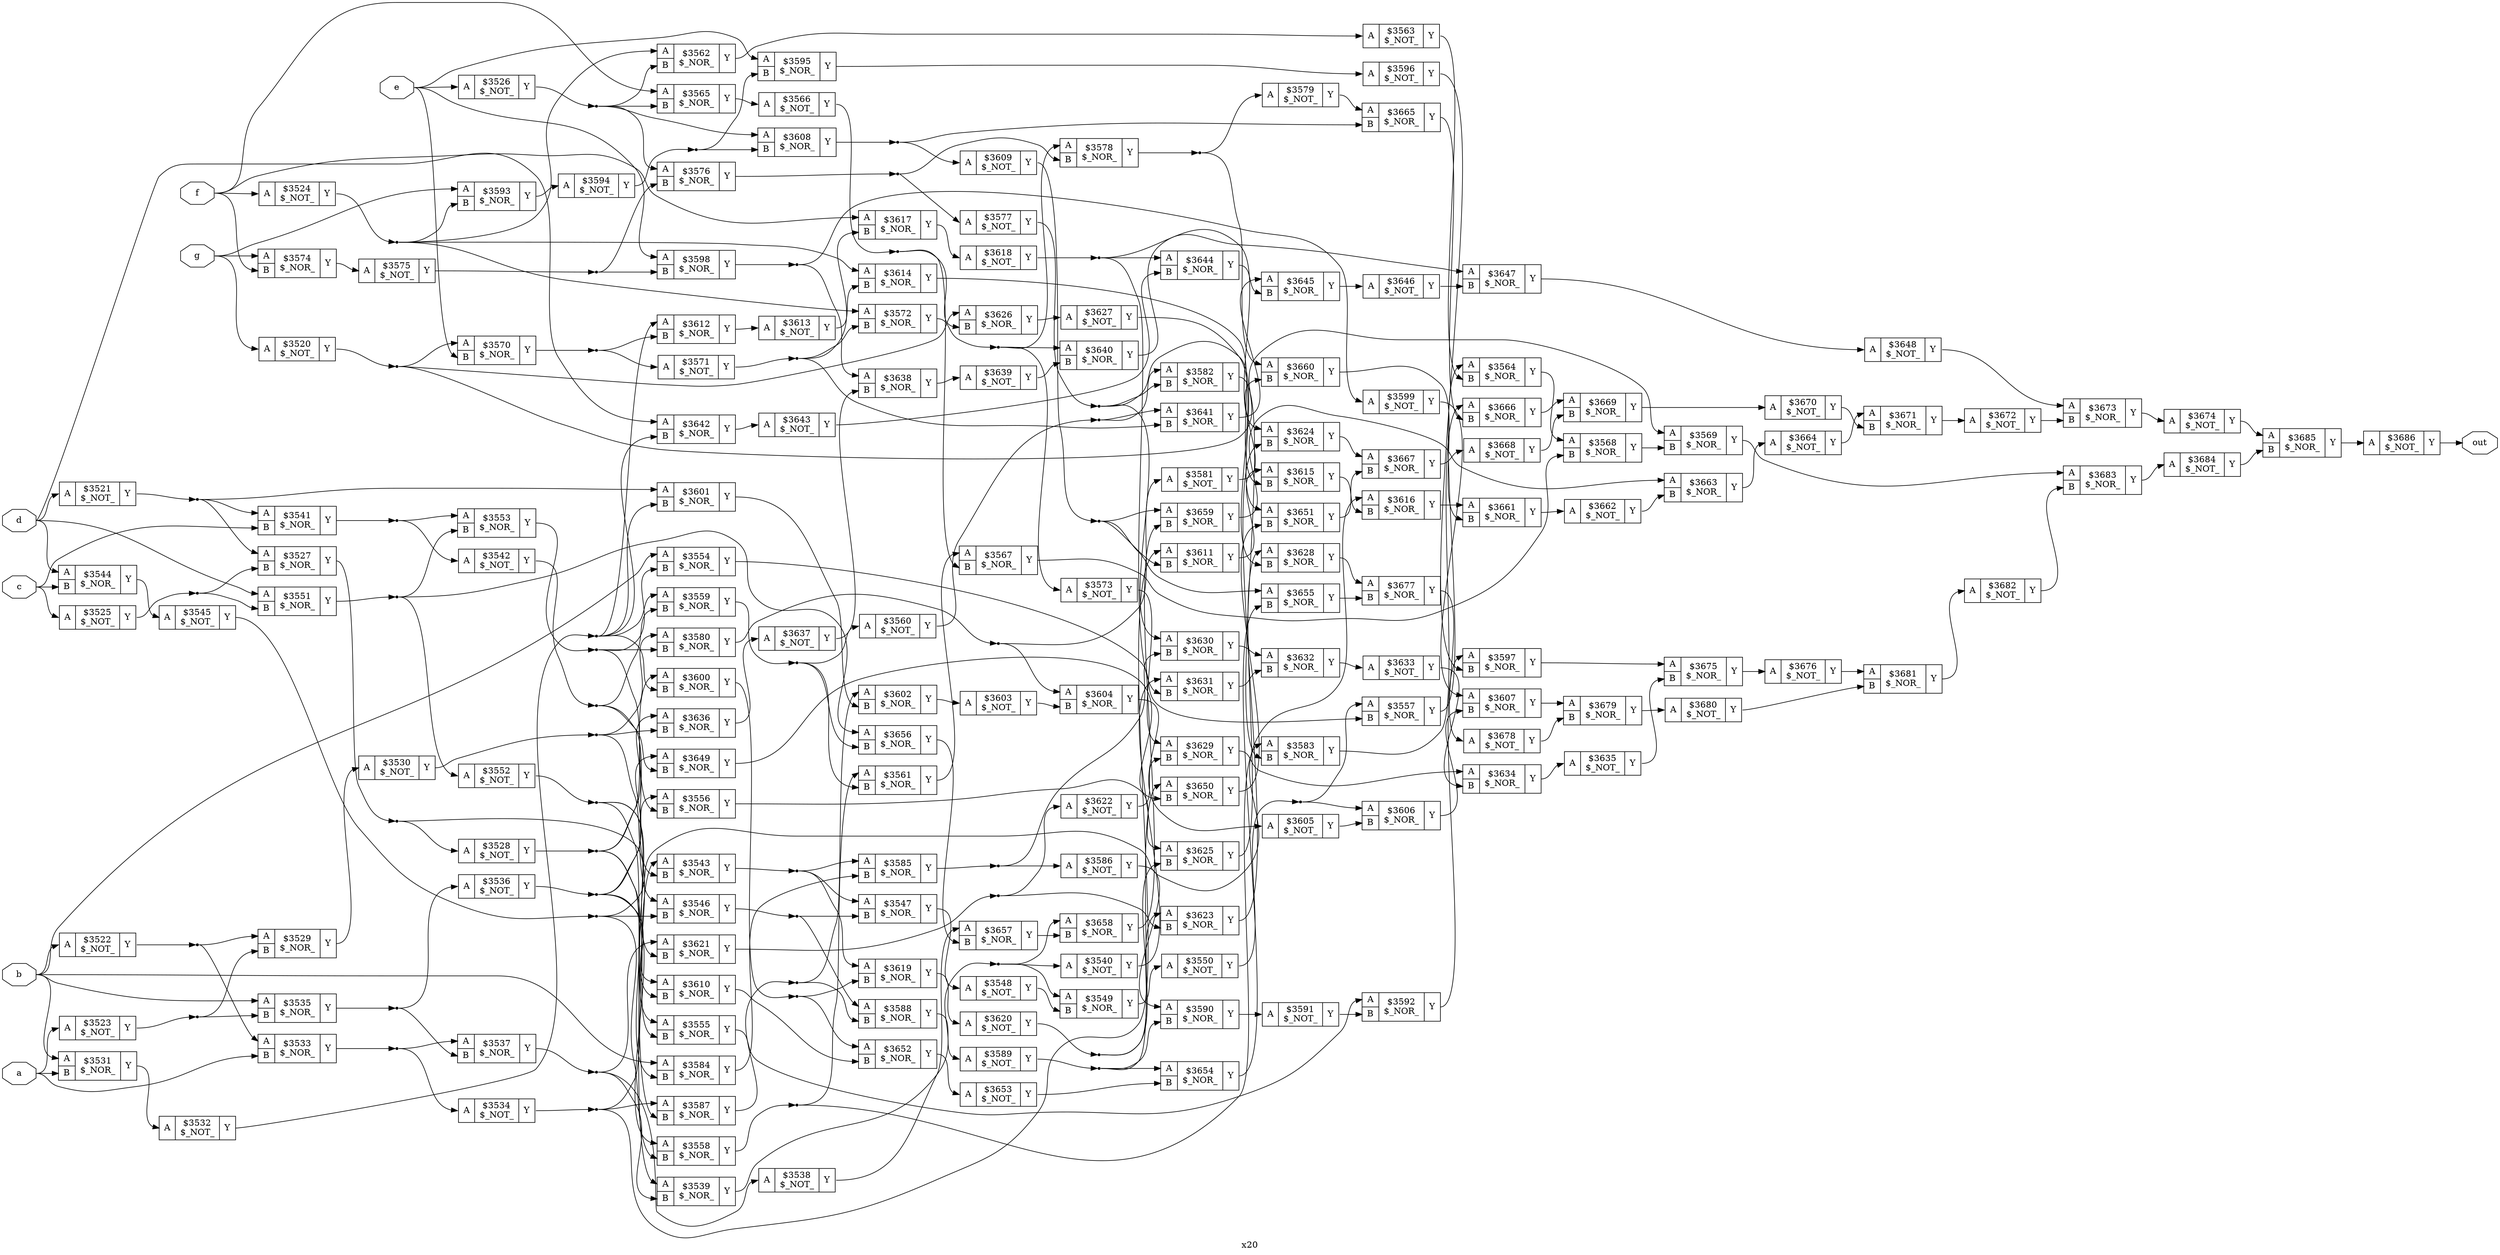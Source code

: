 digraph "x20" {
label="x20";
rankdir="LR";
remincross=true;
n167 [ shape=octagon, label="a", color="black", fontcolor="black" ];
n168 [ shape=octagon, label="b", color="black", fontcolor="black" ];
n169 [ shape=octagon, label="c", color="black", fontcolor="black" ];
n170 [ shape=octagon, label="d", color="black", fontcolor="black" ];
n171 [ shape=octagon, label="e", color="black", fontcolor="black" ];
n172 [ shape=octagon, label="f", color="black", fontcolor="black" ];
n173 [ shape=octagon, label="g", color="black", fontcolor="black" ];
n174 [ shape=octagon, label="out", color="black", fontcolor="black" ];
c177 [ shape=record, label="{{<p175> A}|$3520\n$_NOT_|{<p176> Y}}" ];
c178 [ shape=record, label="{{<p175> A}|$3521\n$_NOT_|{<p176> Y}}" ];
c179 [ shape=record, label="{{<p175> A}|$3522\n$_NOT_|{<p176> Y}}" ];
c180 [ shape=record, label="{{<p175> A}|$3523\n$_NOT_|{<p176> Y}}" ];
c181 [ shape=record, label="{{<p175> A}|$3524\n$_NOT_|{<p176> Y}}" ];
c182 [ shape=record, label="{{<p175> A}|$3525\n$_NOT_|{<p176> Y}}" ];
c183 [ shape=record, label="{{<p175> A}|$3526\n$_NOT_|{<p176> Y}}" ];
c185 [ shape=record, label="{{<p175> A|<p184> B}|$3527\n$_NOR_|{<p176> Y}}" ];
c186 [ shape=record, label="{{<p175> A}|$3528\n$_NOT_|{<p176> Y}}" ];
c187 [ shape=record, label="{{<p175> A|<p184> B}|$3529\n$_NOR_|{<p176> Y}}" ];
c188 [ shape=record, label="{{<p175> A}|$3530\n$_NOT_|{<p176> Y}}" ];
c189 [ shape=record, label="{{<p175> A|<p184> B}|$3531\n$_NOR_|{<p176> Y}}" ];
c190 [ shape=record, label="{{<p175> A}|$3532\n$_NOT_|{<p176> Y}}" ];
c191 [ shape=record, label="{{<p175> A|<p184> B}|$3533\n$_NOR_|{<p176> Y}}" ];
c192 [ shape=record, label="{{<p175> A}|$3534\n$_NOT_|{<p176> Y}}" ];
c193 [ shape=record, label="{{<p175> A|<p184> B}|$3535\n$_NOR_|{<p176> Y}}" ];
c194 [ shape=record, label="{{<p175> A}|$3536\n$_NOT_|{<p176> Y}}" ];
c195 [ shape=record, label="{{<p175> A|<p184> B}|$3537\n$_NOR_|{<p176> Y}}" ];
c196 [ shape=record, label="{{<p175> A}|$3538\n$_NOT_|{<p176> Y}}" ];
c197 [ shape=record, label="{{<p175> A|<p184> B}|$3539\n$_NOR_|{<p176> Y}}" ];
c198 [ shape=record, label="{{<p175> A}|$3540\n$_NOT_|{<p176> Y}}" ];
c199 [ shape=record, label="{{<p175> A|<p184> B}|$3541\n$_NOR_|{<p176> Y}}" ];
c200 [ shape=record, label="{{<p175> A}|$3542\n$_NOT_|{<p176> Y}}" ];
c201 [ shape=record, label="{{<p175> A|<p184> B}|$3543\n$_NOR_|{<p176> Y}}" ];
c202 [ shape=record, label="{{<p175> A|<p184> B}|$3544\n$_NOR_|{<p176> Y}}" ];
c203 [ shape=record, label="{{<p175> A}|$3545\n$_NOT_|{<p176> Y}}" ];
c204 [ shape=record, label="{{<p175> A|<p184> B}|$3546\n$_NOR_|{<p176> Y}}" ];
c205 [ shape=record, label="{{<p175> A|<p184> B}|$3547\n$_NOR_|{<p176> Y}}" ];
c206 [ shape=record, label="{{<p175> A}|$3548\n$_NOT_|{<p176> Y}}" ];
c207 [ shape=record, label="{{<p175> A|<p184> B}|$3549\n$_NOR_|{<p176> Y}}" ];
c208 [ shape=record, label="{{<p175> A}|$3550\n$_NOT_|{<p176> Y}}" ];
c209 [ shape=record, label="{{<p175> A|<p184> B}|$3551\n$_NOR_|{<p176> Y}}" ];
c210 [ shape=record, label="{{<p175> A}|$3552\n$_NOT_|{<p176> Y}}" ];
c211 [ shape=record, label="{{<p175> A|<p184> B}|$3553\n$_NOR_|{<p176> Y}}" ];
c212 [ shape=record, label="{{<p175> A|<p184> B}|$3554\n$_NOR_|{<p176> Y}}" ];
c213 [ shape=record, label="{{<p175> A|<p184> B}|$3555\n$_NOR_|{<p176> Y}}" ];
c214 [ shape=record, label="{{<p175> A|<p184> B}|$3556\n$_NOR_|{<p176> Y}}" ];
c215 [ shape=record, label="{{<p175> A|<p184> B}|$3557\n$_NOR_|{<p176> Y}}" ];
c216 [ shape=record, label="{{<p175> A|<p184> B}|$3558\n$_NOR_|{<p176> Y}}" ];
c217 [ shape=record, label="{{<p175> A|<p184> B}|$3559\n$_NOR_|{<p176> Y}}" ];
c218 [ shape=record, label="{{<p175> A}|$3560\n$_NOT_|{<p176> Y}}" ];
c219 [ shape=record, label="{{<p175> A|<p184> B}|$3561\n$_NOR_|{<p176> Y}}" ];
c220 [ shape=record, label="{{<p175> A|<p184> B}|$3562\n$_NOR_|{<p176> Y}}" ];
c221 [ shape=record, label="{{<p175> A}|$3563\n$_NOT_|{<p176> Y}}" ];
c222 [ shape=record, label="{{<p175> A|<p184> B}|$3564\n$_NOR_|{<p176> Y}}" ];
c223 [ shape=record, label="{{<p175> A|<p184> B}|$3565\n$_NOR_|{<p176> Y}}" ];
c224 [ shape=record, label="{{<p175> A}|$3566\n$_NOT_|{<p176> Y}}" ];
c225 [ shape=record, label="{{<p175> A|<p184> B}|$3567\n$_NOR_|{<p176> Y}}" ];
c226 [ shape=record, label="{{<p175> A|<p184> B}|$3568\n$_NOR_|{<p176> Y}}" ];
c227 [ shape=record, label="{{<p175> A|<p184> B}|$3569\n$_NOR_|{<p176> Y}}" ];
c228 [ shape=record, label="{{<p175> A|<p184> B}|$3570\n$_NOR_|{<p176> Y}}" ];
c229 [ shape=record, label="{{<p175> A}|$3571\n$_NOT_|{<p176> Y}}" ];
c230 [ shape=record, label="{{<p175> A|<p184> B}|$3572\n$_NOR_|{<p176> Y}}" ];
c231 [ shape=record, label="{{<p175> A}|$3573\n$_NOT_|{<p176> Y}}" ];
c232 [ shape=record, label="{{<p175> A|<p184> B}|$3574\n$_NOR_|{<p176> Y}}" ];
c233 [ shape=record, label="{{<p175> A}|$3575\n$_NOT_|{<p176> Y}}" ];
c234 [ shape=record, label="{{<p175> A|<p184> B}|$3576\n$_NOR_|{<p176> Y}}" ];
c235 [ shape=record, label="{{<p175> A}|$3577\n$_NOT_|{<p176> Y}}" ];
c236 [ shape=record, label="{{<p175> A|<p184> B}|$3578\n$_NOR_|{<p176> Y}}" ];
c237 [ shape=record, label="{{<p175> A}|$3579\n$_NOT_|{<p176> Y}}" ];
c238 [ shape=record, label="{{<p175> A|<p184> B}|$3580\n$_NOR_|{<p176> Y}}" ];
c239 [ shape=record, label="{{<p175> A}|$3581\n$_NOT_|{<p176> Y}}" ];
c240 [ shape=record, label="{{<p175> A|<p184> B}|$3582\n$_NOR_|{<p176> Y}}" ];
c241 [ shape=record, label="{{<p175> A|<p184> B}|$3583\n$_NOR_|{<p176> Y}}" ];
c242 [ shape=record, label="{{<p175> A|<p184> B}|$3584\n$_NOR_|{<p176> Y}}" ];
c243 [ shape=record, label="{{<p175> A|<p184> B}|$3585\n$_NOR_|{<p176> Y}}" ];
c244 [ shape=record, label="{{<p175> A}|$3586\n$_NOT_|{<p176> Y}}" ];
c245 [ shape=record, label="{{<p175> A|<p184> B}|$3587\n$_NOR_|{<p176> Y}}" ];
c246 [ shape=record, label="{{<p175> A|<p184> B}|$3588\n$_NOR_|{<p176> Y}}" ];
c247 [ shape=record, label="{{<p175> A}|$3589\n$_NOT_|{<p176> Y}}" ];
c248 [ shape=record, label="{{<p175> A|<p184> B}|$3590\n$_NOR_|{<p176> Y}}" ];
c249 [ shape=record, label="{{<p175> A}|$3591\n$_NOT_|{<p176> Y}}" ];
c250 [ shape=record, label="{{<p175> A|<p184> B}|$3592\n$_NOR_|{<p176> Y}}" ];
c251 [ shape=record, label="{{<p175> A|<p184> B}|$3593\n$_NOR_|{<p176> Y}}" ];
c252 [ shape=record, label="{{<p175> A}|$3594\n$_NOT_|{<p176> Y}}" ];
c253 [ shape=record, label="{{<p175> A|<p184> B}|$3595\n$_NOR_|{<p176> Y}}" ];
c254 [ shape=record, label="{{<p175> A}|$3596\n$_NOT_|{<p176> Y}}" ];
c255 [ shape=record, label="{{<p175> A|<p184> B}|$3597\n$_NOR_|{<p176> Y}}" ];
c256 [ shape=record, label="{{<p175> A|<p184> B}|$3598\n$_NOR_|{<p176> Y}}" ];
c257 [ shape=record, label="{{<p175> A}|$3599\n$_NOT_|{<p176> Y}}" ];
c258 [ shape=record, label="{{<p175> A|<p184> B}|$3600\n$_NOR_|{<p176> Y}}" ];
c259 [ shape=record, label="{{<p175> A|<p184> B}|$3601\n$_NOR_|{<p176> Y}}" ];
c260 [ shape=record, label="{{<p175> A|<p184> B}|$3602\n$_NOR_|{<p176> Y}}" ];
c261 [ shape=record, label="{{<p175> A}|$3603\n$_NOT_|{<p176> Y}}" ];
c262 [ shape=record, label="{{<p175> A|<p184> B}|$3604\n$_NOR_|{<p176> Y}}" ];
c263 [ shape=record, label="{{<p175> A}|$3605\n$_NOT_|{<p176> Y}}" ];
c264 [ shape=record, label="{{<p175> A|<p184> B}|$3606\n$_NOR_|{<p176> Y}}" ];
c265 [ shape=record, label="{{<p175> A|<p184> B}|$3607\n$_NOR_|{<p176> Y}}" ];
c266 [ shape=record, label="{{<p175> A|<p184> B}|$3608\n$_NOR_|{<p176> Y}}" ];
c267 [ shape=record, label="{{<p175> A}|$3609\n$_NOT_|{<p176> Y}}" ];
c268 [ shape=record, label="{{<p175> A|<p184> B}|$3610\n$_NOR_|{<p176> Y}}" ];
c269 [ shape=record, label="{{<p175> A|<p184> B}|$3611\n$_NOR_|{<p176> Y}}" ];
c270 [ shape=record, label="{{<p175> A|<p184> B}|$3612\n$_NOR_|{<p176> Y}}" ];
c271 [ shape=record, label="{{<p175> A}|$3613\n$_NOT_|{<p176> Y}}" ];
c272 [ shape=record, label="{{<p175> A|<p184> B}|$3614\n$_NOR_|{<p176> Y}}" ];
c273 [ shape=record, label="{{<p175> A|<p184> B}|$3615\n$_NOR_|{<p176> Y}}" ];
c274 [ shape=record, label="{{<p175> A|<p184> B}|$3616\n$_NOR_|{<p176> Y}}" ];
c275 [ shape=record, label="{{<p175> A|<p184> B}|$3617\n$_NOR_|{<p176> Y}}" ];
c276 [ shape=record, label="{{<p175> A}|$3618\n$_NOT_|{<p176> Y}}" ];
c277 [ shape=record, label="{{<p175> A|<p184> B}|$3619\n$_NOR_|{<p176> Y}}" ];
c278 [ shape=record, label="{{<p175> A}|$3620\n$_NOT_|{<p176> Y}}" ];
c279 [ shape=record, label="{{<p175> A|<p184> B}|$3621\n$_NOR_|{<p176> Y}}" ];
c280 [ shape=record, label="{{<p175> A}|$3622\n$_NOT_|{<p176> Y}}" ];
c281 [ shape=record, label="{{<p175> A|<p184> B}|$3623\n$_NOR_|{<p176> Y}}" ];
c282 [ shape=record, label="{{<p175> A|<p184> B}|$3624\n$_NOR_|{<p176> Y}}" ];
c283 [ shape=record, label="{{<p175> A|<p184> B}|$3625\n$_NOR_|{<p176> Y}}" ];
c284 [ shape=record, label="{{<p175> A|<p184> B}|$3626\n$_NOR_|{<p176> Y}}" ];
c285 [ shape=record, label="{{<p175> A}|$3627\n$_NOT_|{<p176> Y}}" ];
c286 [ shape=record, label="{{<p175> A|<p184> B}|$3628\n$_NOR_|{<p176> Y}}" ];
c287 [ shape=record, label="{{<p175> A|<p184> B}|$3629\n$_NOR_|{<p176> Y}}" ];
c288 [ shape=record, label="{{<p175> A|<p184> B}|$3630\n$_NOR_|{<p176> Y}}" ];
c289 [ shape=record, label="{{<p175> A|<p184> B}|$3631\n$_NOR_|{<p176> Y}}" ];
c290 [ shape=record, label="{{<p175> A|<p184> B}|$3632\n$_NOR_|{<p176> Y}}" ];
c291 [ shape=record, label="{{<p175> A}|$3633\n$_NOT_|{<p176> Y}}" ];
c292 [ shape=record, label="{{<p175> A|<p184> B}|$3634\n$_NOR_|{<p176> Y}}" ];
c293 [ shape=record, label="{{<p175> A}|$3635\n$_NOT_|{<p176> Y}}" ];
c294 [ shape=record, label="{{<p175> A|<p184> B}|$3636\n$_NOR_|{<p176> Y}}" ];
c295 [ shape=record, label="{{<p175> A}|$3637\n$_NOT_|{<p176> Y}}" ];
c296 [ shape=record, label="{{<p175> A|<p184> B}|$3638\n$_NOR_|{<p176> Y}}" ];
c297 [ shape=record, label="{{<p175> A}|$3639\n$_NOT_|{<p176> Y}}" ];
c298 [ shape=record, label="{{<p175> A|<p184> B}|$3640\n$_NOR_|{<p176> Y}}" ];
c299 [ shape=record, label="{{<p175> A|<p184> B}|$3641\n$_NOR_|{<p176> Y}}" ];
c300 [ shape=record, label="{{<p175> A|<p184> B}|$3642\n$_NOR_|{<p176> Y}}" ];
c301 [ shape=record, label="{{<p175> A}|$3643\n$_NOT_|{<p176> Y}}" ];
c302 [ shape=record, label="{{<p175> A|<p184> B}|$3644\n$_NOR_|{<p176> Y}}" ];
c303 [ shape=record, label="{{<p175> A|<p184> B}|$3645\n$_NOR_|{<p176> Y}}" ];
c304 [ shape=record, label="{{<p175> A}|$3646\n$_NOT_|{<p176> Y}}" ];
c305 [ shape=record, label="{{<p175> A|<p184> B}|$3647\n$_NOR_|{<p176> Y}}" ];
c306 [ shape=record, label="{{<p175> A}|$3648\n$_NOT_|{<p176> Y}}" ];
c307 [ shape=record, label="{{<p175> A|<p184> B}|$3649\n$_NOR_|{<p176> Y}}" ];
c308 [ shape=record, label="{{<p175> A|<p184> B}|$3650\n$_NOR_|{<p176> Y}}" ];
c309 [ shape=record, label="{{<p175> A|<p184> B}|$3651\n$_NOR_|{<p176> Y}}" ];
c310 [ shape=record, label="{{<p175> A|<p184> B}|$3652\n$_NOR_|{<p176> Y}}" ];
c311 [ shape=record, label="{{<p175> A}|$3653\n$_NOT_|{<p176> Y}}" ];
c312 [ shape=record, label="{{<p175> A|<p184> B}|$3654\n$_NOR_|{<p176> Y}}" ];
c313 [ shape=record, label="{{<p175> A|<p184> B}|$3655\n$_NOR_|{<p176> Y}}" ];
c314 [ shape=record, label="{{<p175> A|<p184> B}|$3656\n$_NOR_|{<p176> Y}}" ];
c315 [ shape=record, label="{{<p175> A|<p184> B}|$3657\n$_NOR_|{<p176> Y}}" ];
c316 [ shape=record, label="{{<p175> A|<p184> B}|$3658\n$_NOR_|{<p176> Y}}" ];
c317 [ shape=record, label="{{<p175> A|<p184> B}|$3659\n$_NOR_|{<p176> Y}}" ];
c318 [ shape=record, label="{{<p175> A|<p184> B}|$3660\n$_NOR_|{<p176> Y}}" ];
c319 [ shape=record, label="{{<p175> A|<p184> B}|$3661\n$_NOR_|{<p176> Y}}" ];
c320 [ shape=record, label="{{<p175> A}|$3662\n$_NOT_|{<p176> Y}}" ];
c321 [ shape=record, label="{{<p175> A|<p184> B}|$3663\n$_NOR_|{<p176> Y}}" ];
c322 [ shape=record, label="{{<p175> A}|$3664\n$_NOT_|{<p176> Y}}" ];
c323 [ shape=record, label="{{<p175> A|<p184> B}|$3665\n$_NOR_|{<p176> Y}}" ];
c324 [ shape=record, label="{{<p175> A|<p184> B}|$3666\n$_NOR_|{<p176> Y}}" ];
c325 [ shape=record, label="{{<p175> A|<p184> B}|$3667\n$_NOR_|{<p176> Y}}" ];
c326 [ shape=record, label="{{<p175> A}|$3668\n$_NOT_|{<p176> Y}}" ];
c327 [ shape=record, label="{{<p175> A|<p184> B}|$3669\n$_NOR_|{<p176> Y}}" ];
c328 [ shape=record, label="{{<p175> A}|$3670\n$_NOT_|{<p176> Y}}" ];
c329 [ shape=record, label="{{<p175> A|<p184> B}|$3671\n$_NOR_|{<p176> Y}}" ];
c330 [ shape=record, label="{{<p175> A}|$3672\n$_NOT_|{<p176> Y}}" ];
c331 [ shape=record, label="{{<p175> A|<p184> B}|$3673\n$_NOR_|{<p176> Y}}" ];
c332 [ shape=record, label="{{<p175> A}|$3674\n$_NOT_|{<p176> Y}}" ];
c333 [ shape=record, label="{{<p175> A|<p184> B}|$3675\n$_NOR_|{<p176> Y}}" ];
c334 [ shape=record, label="{{<p175> A}|$3676\n$_NOT_|{<p176> Y}}" ];
c335 [ shape=record, label="{{<p175> A|<p184> B}|$3677\n$_NOR_|{<p176> Y}}" ];
c336 [ shape=record, label="{{<p175> A}|$3678\n$_NOT_|{<p176> Y}}" ];
c337 [ shape=record, label="{{<p175> A|<p184> B}|$3679\n$_NOR_|{<p176> Y}}" ];
c338 [ shape=record, label="{{<p175> A}|$3680\n$_NOT_|{<p176> Y}}" ];
c339 [ shape=record, label="{{<p175> A|<p184> B}|$3681\n$_NOR_|{<p176> Y}}" ];
c340 [ shape=record, label="{{<p175> A}|$3682\n$_NOT_|{<p176> Y}}" ];
c341 [ shape=record, label="{{<p175> A|<p184> B}|$3683\n$_NOR_|{<p176> Y}}" ];
c342 [ shape=record, label="{{<p175> A}|$3684\n$_NOT_|{<p176> Y}}" ];
c343 [ shape=record, label="{{<p175> A|<p184> B}|$3685\n$_NOR_|{<p176> Y}}" ];
c344 [ shape=record, label="{{<p175> A}|$3686\n$_NOT_|{<p176> Y}}" ];
c269:p176:e -> c273:p175:w [color="black", label=""];
n10 [ shape=point ];
c278:p176:e -> n10:w [color="black", label=""];
n10:e -> c281:p175:w [color="black", label=""];
n10:e -> c283:p184:w [color="black", label=""];
n100 [ shape=point ];
c203:p176:e -> n100:w [color="black", label=""];
n100:e -> c204:p184:w [color="black", label=""];
n100:e -> c216:p184:w [color="black", label=""];
n100:e -> c274:p175:w [color="black", label=""];
n101 [ shape=point ];
c204:p176:e -> n101:w [color="black", label=""];
n101:e -> c205:p184:w [color="black", label=""];
n101:e -> c246:p175:w [color="black", label=""];
c205:p176:e -> c206:p175:w [color="black", label=""];
c206:p176:e -> c207:p184:w [color="black", label=""];
c207:p176:e -> c208:p175:w [color="black", label=""];
n105 [ shape=point ];
c208:p176:e -> n105:w [color="black", label=""];
n105:e -> c215:p175:w [color="black", label=""];
n105:e -> c264:p175:w [color="black", label=""];
n106 [ shape=point ];
c209:p176:e -> n106:w [color="black", label=""];
n106:e -> c210:p175:w [color="black", label=""];
n106:e -> c211:p184:w [color="black", label=""];
n106:e -> c314:p175:w [color="black", label=""];
n107 [ shape=point ];
c210:p176:e -> n107:w [color="black", label=""];
n107:e -> c245:p184:w [color="black", label=""];
n107:e -> c268:p184:w [color="black", label=""];
n107:e -> c279:p184:w [color="black", label=""];
n108 [ shape=point ];
c211:p176:e -> n108:w [color="black", label=""];
n108:e -> c212:p184:w [color="black", label=""];
n108:e -> c214:p184:w [color="black", label=""];
n108:e -> c238:p184:w [color="black", label=""];
c212:p176:e -> c215:p184:w [color="black", label=""];
n11 [ shape=point ];
c178:p176:e -> n11:w [color="black", label=""];
n11:e -> c185:p175:w [color="black", label=""];
n11:e -> c199:p175:w [color="black", label=""];
n11:e -> c259:p175:w [color="black", label=""];
c213:p176:e -> c250:p175:w [color="black", label=""];
c214:p176:e -> c283:p175:w [color="black", label=""];
c215:p176:e -> c222:p175:w [color="black", label=""];
n113 [ shape=point ];
c216:p176:e -> n113:w [color="black", label=""];
n113:e -> c219:p175:w [color="black", label=""];
n113:e -> c241:p175:w [color="black", label=""];
n114 [ shape=point ];
c217:p176:e -> n114:w [color="black", label=""];
n114:e -> c218:p175:w [color="black", label=""];
n114:e -> c219:p184:w [color="black", label=""];
n114:e -> c314:p184:w [color="black", label=""];
n115 [ shape=point ];
c218:p176:e -> n115:w [color="black", label=""];
n115:e -> c240:p175:w [color="black", label=""];
n115:e -> c299:p175:w [color="black", label=""];
c219:p176:e -> c225:p175:w [color="black", label=""];
c220:p176:e -> c221:p175:w [color="black", label=""];
c221:p176:e -> c222:p184:w [color="black", label=""];
c222:p176:e -> c226:p175:w [color="black", label=""];
n12 [ shape=point ];
c279:p176:e -> n12:w [color="black", label=""];
n12:e -> c280:p175:w [color="black", label=""];
n12:e -> c281:p184:w [color="black", label=""];
c223:p176:e -> c224:p175:w [color="black", label=""];
n121 [ shape=point ];
c224:p176:e -> n121:w [color="black", label=""];
n121:e -> c225:p184:w [color="black", label=""];
n121:e -> c284:p184:w [color="black", label=""];
c225:p176:e -> c226:p184:w [color="black", label=""];
c226:p176:e -> c227:p184:w [color="black", label=""];
c227:p176:e -> c341:p175:w [color="black", label=""];
n125 [ shape=point ];
c228:p176:e -> n125:w [color="black", label=""];
n125:e -> c229:p175:w [color="black", label=""];
n125:e -> c270:p184:w [color="black", label=""];
n126 [ shape=point ];
c229:p176:e -> n126:w [color="black", label=""];
n126:e -> c230:p184:w [color="black", label=""];
n126:e -> c275:p184:w [color="black", label=""];
n126:e -> c299:p184:w [color="black", label=""];
n127 [ shape=point ];
c230:p176:e -> n127:w [color="black", label=""];
n127:e -> c231:p175:w [color="black", label=""];
n127:e -> c236:p175:w [color="black", label=""];
n127:e -> c298:p175:w [color="black", label=""];
c231:p176:e -> c287:p175:w [color="black", label=""];
c232:p176:e -> c233:p175:w [color="black", label=""];
c280:p176:e -> c287:p184:w [color="black", label=""];
n130 [ shape=point ];
c233:p176:e -> n130:w [color="black", label=""];
n130:e -> c234:p184:w [color="black", label=""];
n130:e -> c256:p184:w [color="black", label=""];
n131 [ shape=point ];
c234:p176:e -> n131:w [color="black", label=""];
n131:e -> c235:p175:w [color="black", label=""];
n131:e -> c236:p184:w [color="black", label=""];
n132 [ shape=point ];
c235:p176:e -> n132:w [color="black", label=""];
n132:e -> c240:p184:w [color="black", label=""];
n132:e -> c288:p175:w [color="black", label=""];
n132:e -> c309:p175:w [color="black", label=""];
n133 [ shape=point ];
c236:p176:e -> n133:w [color="black", label=""];
n133:e -> c237:p175:w [color="black", label=""];
n133:e -> c318:p175:w [color="black", label=""];
c237:p176:e -> c323:p175:w [color="black", label=""];
n135 [ shape=point ];
c238:p176:e -> n135:w [color="black", label=""];
n135:e -> c239:p175:w [color="black", label=""];
n135:e -> c262:p175:w [color="black", label=""];
c239:p176:e -> c318:p184:w [color="black", label=""];
c240:p176:e -> c241:p184:w [color="black", label=""];
c241:p176:e -> c324:p175:w [color="black", label=""];
c242:p176:e -> c243:p184:w [color="black", label=""];
c281:p176:e -> c282:p184:w [color="black", label=""];
n140 [ shape=point ];
c243:p176:e -> n140:w [color="black", label=""];
n140:e -> c244:p175:w [color="black", label=""];
n140:e -> c288:p184:w [color="black", label=""];
c244:p176:e -> c248:p175:w [color="black", label=""];
n142 [ shape=point ];
c245:p176:e -> n142:w [color="black", label=""];
n142:e -> c246:p184:w [color="black", label=""];
n142:e -> c260:p175:w [color="black", label=""];
c246:p176:e -> c247:p175:w [color="black", label=""];
n144 [ shape=point ];
c247:p176:e -> n144:w [color="black", label=""];
n144:e -> c248:p184:w [color="black", label=""];
n144:e -> c308:p175:w [color="black", label=""];
n144:e -> c312:p175:w [color="black", label=""];
c248:p176:e -> c249:p175:w [color="black", label=""];
c249:p176:e -> c250:p184:w [color="black", label=""];
c250:p176:e -> c255:p175:w [color="black", label=""];
c251:p176:e -> c252:p175:w [color="black", label=""];
n149 [ shape=point ];
c252:p176:e -> n149:w [color="black", label=""];
n149:e -> c253:p184:w [color="black", label=""];
n149:e -> c266:p184:w [color="black", label=""];
c282:p176:e -> c325:p175:w [color="black", label=""];
c253:p176:e -> c254:p175:w [color="black", label=""];
c254:p176:e -> c255:p184:w [color="black", label=""];
c255:p176:e -> c333:p175:w [color="black", label=""];
n153 [ shape=point ];
c256:p176:e -> n153:w [color="black", label=""];
n153:e -> c257:p175:w [color="black", label=""];
n153:e -> c296:p175:w [color="black", label=""];
c257:p176:e -> c265:p175:w [color="black", label=""];
n155 [ shape=point ];
c258:p176:e -> n155:w [color="black", label=""];
n155:e -> c277:p184:w [color="black", label=""];
n155:e -> c310:p175:w [color="black", label=""];
c259:p176:e -> c260:p184:w [color="black", label=""];
c260:p176:e -> c261:p175:w [color="black", label=""];
c261:p176:e -> c262:p184:w [color="black", label=""];
c262:p176:e -> c263:p175:w [color="black", label=""];
c283:p176:e -> c286:p175:w [color="black", label=""];
c263:p176:e -> c264:p184:w [color="black", label=""];
c264:p176:e -> c265:p184:w [color="black", label=""];
c265:p176:e -> c337:p175:w [color="black", label=""];
n163 [ shape=point ];
c266:p176:e -> n163:w [color="black", label=""];
n163:e -> c267:p175:w [color="black", label=""];
n163:e -> c323:p184:w [color="black", label=""];
n164 [ shape=point ];
c267:p176:e -> n164:w [color="black", label=""];
n164:e -> c269:p184:w [color="black", label=""];
n164:e -> c313:p175:w [color="black", label=""];
n164:e -> c317:p175:w [color="black", label=""];
c268:p176:e -> c310:p184:w [color="black", label=""];
n166 [ shape=point ];
c177:p176:e -> n166:w [color="black", label=""];
n166:e -> c227:p175:w [color="black", label=""];
n166:e -> c228:p175:w [color="black", label=""];
n166:e -> c284:p175:w [color="black", label=""];
n167:e -> c180:p175:w [color="black", label=""];
n167:e -> c189:p184:w [color="black", label=""];
n167:e -> c191:p184:w [color="black", label=""];
n168:e -> c179:p175:w [color="black", label=""];
n168:e -> c189:p175:w [color="black", label=""];
n168:e -> c193:p175:w [color="black", label=""];
n168:e -> c212:p175:w [color="black", label=""];
n168:e -> c242:p175:w [color="black", label=""];
n169:e -> c182:p175:w [color="black", label=""];
n169:e -> c199:p184:w [color="black", label=""];
n169:e -> c202:p184:w [color="black", label=""];
c284:p176:e -> c285:p175:w [color="black", label=""];
n170:e -> c178:p175:w [color="black", label=""];
n170:e -> c202:p175:w [color="black", label=""];
n170:e -> c209:p175:w [color="black", label=""];
n170:e -> c300:p175:w [color="black", label=""];
n171:e -> c183:p175:w [color="black", label=""];
n171:e -> c228:p184:w [color="black", label=""];
n171:e -> c253:p175:w [color="black", label=""];
n171:e -> c256:p175:w [color="black", label=""];
n172:e -> c181:p175:w [color="black", label=""];
n172:e -> c223:p175:w [color="black", label=""];
n172:e -> c232:p184:w [color="black", label=""];
n172:e -> c275:p175:w [color="black", label=""];
n173:e -> c177:p175:w [color="black", label=""];
n173:e -> c232:p175:w [color="black", label=""];
n173:e -> c251:p175:w [color="black", label=""];
c344:p176:e -> n174:w [color="black", label=""];
c285:p176:e -> c286:p184:w [color="black", label=""];
c286:p176:e -> c335:p175:w [color="black", label=""];
c270:p176:e -> c271:p175:w [color="black", label=""];
c287:p176:e -> c292:p175:w [color="black", label=""];
c288:p176:e -> c290:p175:w [color="black", label=""];
n22 [ shape=point ];
c179:p176:e -> n22:w [color="black", label=""];
n22:e -> c187:p175:w [color="black", label=""];
n22:e -> c191:p175:w [color="black", label=""];
c289:p176:e -> c290:p184:w [color="black", label=""];
c290:p176:e -> c291:p175:w [color="black", label=""];
c291:p176:e -> c292:p184:w [color="black", label=""];
c292:p176:e -> c293:p175:w [color="black", label=""];
c293:p176:e -> c333:p184:w [color="black", label=""];
c294:p176:e -> c295:p175:w [color="black", label=""];
c295:p176:e -> c296:p184:w [color="black", label=""];
c271:p176:e -> c272:p184:w [color="black", label=""];
c296:p176:e -> c297:p175:w [color="black", label=""];
c297:p176:e -> c298:p184:w [color="black", label=""];
c298:p176:e -> c305:p175:w [color="black", label=""];
n33 [ shape=point ];
c180:p176:e -> n33:w [color="black", label=""];
n33:e -> c187:p184:w [color="black", label=""];
n33:e -> c193:p184:w [color="black", label=""];
c299:p176:e -> c303:p175:w [color="black", label=""];
c300:p176:e -> c301:p175:w [color="black", label=""];
c301:p176:e -> c302:p184:w [color="black", label=""];
c302:p176:e -> c303:p184:w [color="black", label=""];
c303:p176:e -> c304:p175:w [color="black", label=""];
c304:p176:e -> c305:p184:w [color="black", label=""];
c272:p176:e -> c273:p184:w [color="black", label=""];
c305:p176:e -> c306:p175:w [color="black", label=""];
c306:p176:e -> c331:p175:w [color="black", label=""];
c307:p176:e -> c308:p184:w [color="black", label=""];
c308:p176:e -> c309:p184:w [color="black", label=""];
n44 [ shape=point ];
c181:p176:e -> n44:w [color="black", label=""];
n44:e -> c220:p175:w [color="black", label=""];
n44:e -> c230:p175:w [color="black", label=""];
n44:e -> c251:p184:w [color="black", label=""];
n44:e -> c272:p175:w [color="black", label=""];
c309:p176:e -> c325:p184:w [color="black", label=""];
c310:p176:e -> c311:p175:w [color="black", label=""];
c311:p176:e -> c312:p184:w [color="black", label=""];
c312:p176:e -> c313:p184:w [color="black", label=""];
c313:p176:e -> c335:p184:w [color="black", label=""];
c273:p176:e -> c274:p184:w [color="black", label=""];
c314:p176:e -> c315:p184:w [color="black", label=""];
c315:p176:e -> c316:p184:w [color="black", label=""];
c316:p176:e -> c317:p184:w [color="black", label=""];
c317:p176:e -> c321:p175:w [color="black", label=""];
c318:p176:e -> c319:p184:w [color="black", label=""];
n55 [ shape=point ];
c182:p176:e -> n55:w [color="black", label=""];
n55:e -> c185:p184:w [color="black", label=""];
n55:e -> c209:p184:w [color="black", label=""];
c319:p176:e -> c320:p175:w [color="black", label=""];
c320:p176:e -> c321:p184:w [color="black", label=""];
c321:p176:e -> c322:p175:w [color="black", label=""];
c322:p176:e -> c329:p175:w [color="black", label=""];
c274:p176:e -> c319:p175:w [color="black", label=""];
c323:p176:e -> c324:p184:w [color="black", label=""];
c324:p176:e -> c327:p175:w [color="black", label=""];
c325:p176:e -> c326:p175:w [color="black", label=""];
c326:p176:e -> c327:p184:w [color="black", label=""];
c327:p176:e -> c328:p175:w [color="black", label=""];
c328:p176:e -> c329:p184:w [color="black", label=""];
n66 [ shape=point ];
c183:p176:e -> n66:w [color="black", label=""];
n66:e -> c220:p184:w [color="black", label=""];
n66:e -> c223:p184:w [color="black", label=""];
n66:e -> c234:p175:w [color="black", label=""];
n66:e -> c266:p175:w [color="black", label=""];
c329:p176:e -> c330:p175:w [color="black", label=""];
c330:p176:e -> c331:p184:w [color="black", label=""];
c331:p176:e -> c332:p175:w [color="black", label=""];
c275:p176:e -> c276:p175:w [color="black", label=""];
c332:p176:e -> c343:p175:w [color="black", label=""];
c333:p176:e -> c334:p175:w [color="black", label=""];
c334:p176:e -> c339:p175:w [color="black", label=""];
c335:p176:e -> c336:p175:w [color="black", label=""];
c336:p176:e -> c337:p184:w [color="black", label=""];
c337:p176:e -> c338:p175:w [color="black", label=""];
c338:p176:e -> c339:p184:w [color="black", label=""];
n77 [ shape=point ];
c185:p176:e -> n77:w [color="black", label=""];
n77:e -> c186:p175:w [color="black", label=""];
n77:e -> c213:p175:w [color="black", label=""];
c339:p176:e -> c340:p175:w [color="black", label=""];
c340:p176:e -> c341:p184:w [color="black", label=""];
n8 [ shape=point ];
c276:p176:e -> n8:w [color="black", label=""];
n8:e -> c282:p175:w [color="black", label=""];
n8:e -> c289:p184:w [color="black", label=""];
n8:e -> c302:p175:w [color="black", label=""];
c341:p176:e -> c342:p175:w [color="black", label=""];
c342:p176:e -> c343:p184:w [color="black", label=""];
c343:p176:e -> c344:p175:w [color="black", label=""];
n83 [ shape=point ];
c186:p176:e -> n83:w [color="black", label=""];
n83:e -> c197:p175:w [color="black", label=""];
n83:e -> c242:p184:w [color="black", label=""];
n83:e -> c258:p175:w [color="black", label=""];
n83:e -> c294:p175:w [color="black", label=""];
c187:p176:e -> c188:p175:w [color="black", label=""];
n85 [ shape=point ];
c188:p176:e -> n85:w [color="black", label=""];
n85:e -> c204:p175:w [color="black", label=""];
n85:e -> c238:p175:w [color="black", label=""];
n85:e -> c294:p184:w [color="black", label=""];
c189:p176:e -> c190:p175:w [color="black", label=""];
n87 [ shape=point ];
c190:p176:e -> n87:w [color="black", label=""];
n87:e -> c217:p175:w [color="black", label=""];
n87:e -> c258:p184:w [color="black", label=""];
n87:e -> c259:p184:w [color="black", label=""];
n87:e -> c270:p175:w [color="black", label=""];
n87:e -> c300:p184:w [color="black", label=""];
n88 [ shape=point ];
c191:p176:e -> n88:w [color="black", label=""];
n88:e -> c192:p175:w [color="black", label=""];
n88:e -> c195:p175:w [color="black", label=""];
n89 [ shape=point ];
c192:p176:e -> n89:w [color="black", label=""];
n89:e -> c201:p175:w [color="black", label=""];
n89:e -> c245:p175:w [color="black", label=""];
n89:e -> c269:p175:w [color="black", label=""];
c277:p176:e -> c278:p175:w [color="black", label=""];
n90 [ shape=point ];
c193:p176:e -> n90:w [color="black", label=""];
n90:e -> c194:p175:w [color="black", label=""];
n90:e -> c195:p184:w [color="black", label=""];
n91 [ shape=point ];
c194:p176:e -> n91:w [color="black", label=""];
n91:e -> c213:p184:w [color="black", label=""];
n91:e -> c214:p175:w [color="black", label=""];
n91:e -> c216:p175:w [color="black", label=""];
n91:e -> c268:p175:w [color="black", label=""];
n91:e -> c307:p175:w [color="black", label=""];
n92 [ shape=point ];
c195:p176:e -> n92:w [color="black", label=""];
n92:e -> c196:p175:w [color="black", label=""];
n92:e -> c197:p184:w [color="black", label=""];
n92:e -> c279:p175:w [color="black", label=""];
c196:p176:e -> c315:p175:w [color="black", label=""];
n94 [ shape=point ];
c197:p176:e -> n94:w [color="black", label=""];
n94:e -> c198:p175:w [color="black", label=""];
n94:e -> c207:p175:w [color="black", label=""];
n94:e -> c316:p175:w [color="black", label=""];
c198:p176:e -> c289:p175:w [color="black", label=""];
n96 [ shape=point ];
c199:p176:e -> n96:w [color="black", label=""];
n96:e -> c200:p175:w [color="black", label=""];
n96:e -> c211:p175:w [color="black", label=""];
n97 [ shape=point ];
c200:p176:e -> n97:w [color="black", label=""];
n97:e -> c201:p184:w [color="black", label=""];
n97:e -> c217:p184:w [color="black", label=""];
n97:e -> c307:p184:w [color="black", label=""];
n98 [ shape=point ];
c201:p176:e -> n98:w [color="black", label=""];
n98:e -> c205:p175:w [color="black", label=""];
n98:e -> c243:p175:w [color="black", label=""];
n98:e -> c277:p175:w [color="black", label=""];
c202:p176:e -> c203:p175:w [color="black", label=""];
}
